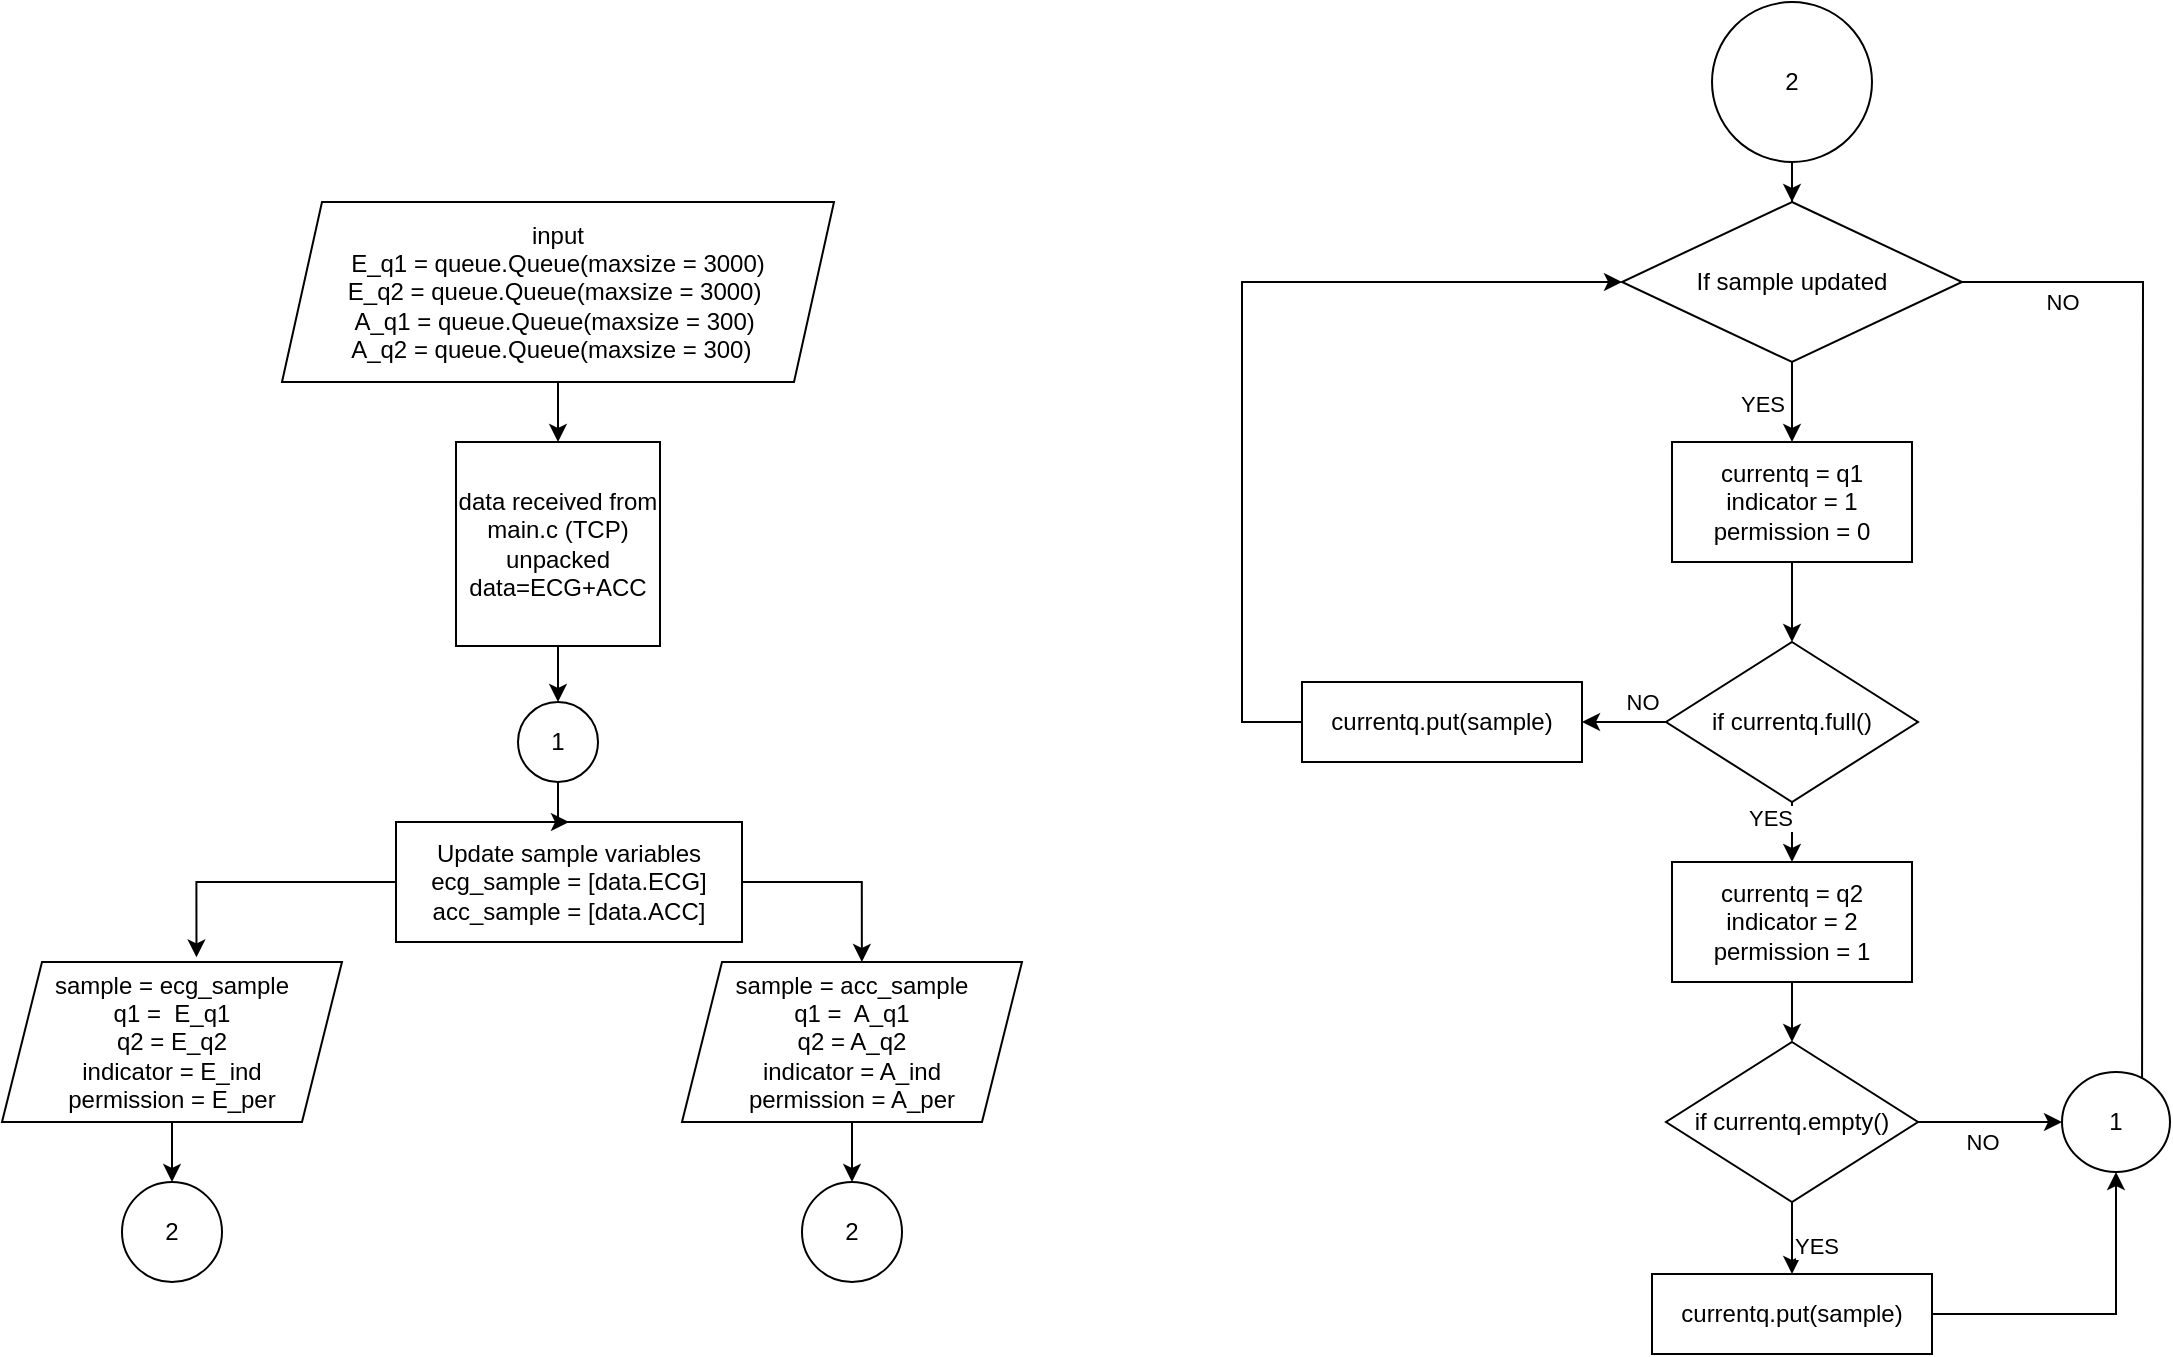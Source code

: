 <mxfile version="24.5.5" type="device">
  <diagram id="C5RBs43oDa-KdzZeNtuy" name="Page-1">
    <mxGraphModel dx="1577" dy="3057" grid="1" gridSize="10" guides="1" tooltips="1" connect="1" arrows="1" fold="1" page="1" pageScale="1" pageWidth="827" pageHeight="1169" math="0" shadow="0">
      <root>
        <mxCell id="WIyWlLk6GJQsqaUBKTNV-0" />
        <mxCell id="WIyWlLk6GJQsqaUBKTNV-1" parent="WIyWlLk6GJQsqaUBKTNV-0" />
        <mxCell id="MEdTHoDNRowPNIOllLY4-3" value="" style="edgeStyle=orthogonalEdgeStyle;rounded=0;orthogonalLoop=1;jettySize=auto;html=1;" edge="1" parent="WIyWlLk6GJQsqaUBKTNV-1" source="MEdTHoDNRowPNIOllLY4-0" target="MEdTHoDNRowPNIOllLY4-2">
          <mxGeometry relative="1" as="geometry" />
        </mxCell>
        <mxCell id="MEdTHoDNRowPNIOllLY4-0" value="input&lt;br&gt;E_q1 = queue.Queue(maxsize = 3000)&lt;br&gt;&lt;div&gt;&lt;span style=&quot;background-color: initial;&quot;&gt;E_q2 = queue.Queue(maxsize = 3000)&amp;nbsp;&lt;/span&gt;&lt;/div&gt;&lt;div&gt;&lt;span style=&quot;background-color: initial;&quot;&gt;A_q1 = queue.Queue(maxsize = 300)&amp;nbsp;&lt;/span&gt;&lt;/div&gt;&lt;div&gt;&lt;span style=&quot;background-color: initial;&quot;&gt;A_q2 = queue.Queue(maxsize = 300)&amp;nbsp;&lt;/span&gt;&amp;nbsp;&lt;/div&gt;" style="shape=parallelogram;perimeter=parallelogramPerimeter;whiteSpace=wrap;html=1;fixedSize=1;" vertex="1" parent="WIyWlLk6GJQsqaUBKTNV-1">
          <mxGeometry x="300" y="-1160" width="276" height="90" as="geometry" />
        </mxCell>
        <mxCell id="MEdTHoDNRowPNIOllLY4-24" value="" style="edgeStyle=orthogonalEdgeStyle;rounded=0;orthogonalLoop=1;jettySize=auto;html=1;" edge="1" parent="WIyWlLk6GJQsqaUBKTNV-1" source="MEdTHoDNRowPNIOllLY4-2" target="MEdTHoDNRowPNIOllLY4-23">
          <mxGeometry relative="1" as="geometry" />
        </mxCell>
        <mxCell id="MEdTHoDNRowPNIOllLY4-2" value="data received from main.c (TCP)&lt;br&gt;unpacked&lt;br&gt;data=ECG+ACC" style="whiteSpace=wrap;html=1;aspect=fixed;" vertex="1" parent="WIyWlLk6GJQsqaUBKTNV-1">
          <mxGeometry x="387" y="-1040" width="102" height="102" as="geometry" />
        </mxCell>
        <mxCell id="MEdTHoDNRowPNIOllLY4-57" style="edgeStyle=orthogonalEdgeStyle;rounded=0;orthogonalLoop=1;jettySize=auto;html=1;entryX=0.529;entryY=0;entryDx=0;entryDy=0;entryPerimeter=0;exitX=1;exitY=0.5;exitDx=0;exitDy=0;" edge="1" parent="WIyWlLk6GJQsqaUBKTNV-1" source="MEdTHoDNRowPNIOllLY4-4" target="MEdTHoDNRowPNIOllLY4-55">
          <mxGeometry relative="1" as="geometry">
            <mxPoint x="580" y="-780" as="targetPoint" />
          </mxGeometry>
        </mxCell>
        <mxCell id="MEdTHoDNRowPNIOllLY4-4" value="&lt;div&gt;Update sample variables&lt;/div&gt;ecg_sample = [data.ECG]&lt;div&gt;acc_sample = [data.ACC]&lt;/div&gt;" style="rounded=0;whiteSpace=wrap;html=1;" vertex="1" parent="WIyWlLk6GJQsqaUBKTNV-1">
          <mxGeometry x="357" y="-850" width="173" height="60" as="geometry" />
        </mxCell>
        <mxCell id="MEdTHoDNRowPNIOllLY4-14" value="" style="edgeStyle=orthogonalEdgeStyle;rounded=0;orthogonalLoop=1;jettySize=auto;html=1;" edge="1" parent="WIyWlLk6GJQsqaUBKTNV-1" source="MEdTHoDNRowPNIOllLY4-6" target="MEdTHoDNRowPNIOllLY4-9">
          <mxGeometry relative="1" as="geometry" />
        </mxCell>
        <mxCell id="MEdTHoDNRowPNIOllLY4-6" value="currentq = q1&lt;div&gt;indicator = 1&lt;/div&gt;&lt;div&gt;permission = 0&lt;/div&gt;" style="rounded=0;whiteSpace=wrap;html=1;" vertex="1" parent="WIyWlLk6GJQsqaUBKTNV-1">
          <mxGeometry x="995" y="-1040" width="120" height="60" as="geometry" />
        </mxCell>
        <mxCell id="MEdTHoDNRowPNIOllLY4-8" value="" style="edgeStyle=orthogonalEdgeStyle;rounded=0;orthogonalLoop=1;jettySize=auto;html=1;" edge="1" parent="WIyWlLk6GJQsqaUBKTNV-1" source="MEdTHoDNRowPNIOllLY4-7" target="MEdTHoDNRowPNIOllLY4-6">
          <mxGeometry relative="1" as="geometry" />
        </mxCell>
        <mxCell id="MEdTHoDNRowPNIOllLY4-13" value="YES" style="edgeLabel;html=1;align=center;verticalAlign=middle;resizable=0;points=[];" vertex="1" connectable="0" parent="MEdTHoDNRowPNIOllLY4-8">
          <mxGeometry x="0.02" y="-2" relative="1" as="geometry">
            <mxPoint x="-13" as="offset" />
          </mxGeometry>
        </mxCell>
        <mxCell id="MEdTHoDNRowPNIOllLY4-42" value="" style="edgeStyle=orthogonalEdgeStyle;rounded=0;orthogonalLoop=1;jettySize=auto;html=1;" edge="1" parent="WIyWlLk6GJQsqaUBKTNV-1" source="MEdTHoDNRowPNIOllLY4-7">
          <mxGeometry relative="1" as="geometry">
            <mxPoint x="1230" y="-700" as="targetPoint" />
          </mxGeometry>
        </mxCell>
        <mxCell id="MEdTHoDNRowPNIOllLY4-48" value="NO" style="edgeLabel;html=1;align=center;verticalAlign=middle;resizable=0;points=[];" vertex="1" connectable="0" parent="MEdTHoDNRowPNIOllLY4-42">
          <mxGeometry x="-0.797" y="-2" relative="1" as="geometry">
            <mxPoint x="-2" y="8" as="offset" />
          </mxGeometry>
        </mxCell>
        <mxCell id="MEdTHoDNRowPNIOllLY4-7" value="If sample updated" style="rhombus;whiteSpace=wrap;html=1;" vertex="1" parent="WIyWlLk6GJQsqaUBKTNV-1">
          <mxGeometry x="970" y="-1160" width="170" height="80" as="geometry" />
        </mxCell>
        <mxCell id="MEdTHoDNRowPNIOllLY4-17" value="" style="edgeStyle=orthogonalEdgeStyle;rounded=0;orthogonalLoop=1;jettySize=auto;html=1;" edge="1" parent="WIyWlLk6GJQsqaUBKTNV-1" source="MEdTHoDNRowPNIOllLY4-9" target="MEdTHoDNRowPNIOllLY4-16">
          <mxGeometry relative="1" as="geometry" />
        </mxCell>
        <mxCell id="MEdTHoDNRowPNIOllLY4-18" value="YES" style="edgeLabel;html=1;align=center;verticalAlign=middle;resizable=0;points=[];" vertex="1" connectable="0" parent="MEdTHoDNRowPNIOllLY4-17">
          <mxGeometry x="0.146" y="-2" relative="1" as="geometry">
            <mxPoint x="-13" y="-4" as="offset" />
          </mxGeometry>
        </mxCell>
        <mxCell id="MEdTHoDNRowPNIOllLY4-37" value="" style="edgeStyle=orthogonalEdgeStyle;rounded=0;orthogonalLoop=1;jettySize=auto;html=1;" edge="1" parent="WIyWlLk6GJQsqaUBKTNV-1" source="MEdTHoDNRowPNIOllLY4-9" target="MEdTHoDNRowPNIOllLY4-36">
          <mxGeometry relative="1" as="geometry" />
        </mxCell>
        <mxCell id="MEdTHoDNRowPNIOllLY4-49" value="NO" style="edgeLabel;html=1;align=center;verticalAlign=middle;resizable=0;points=[];" vertex="1" connectable="0" parent="MEdTHoDNRowPNIOllLY4-37">
          <mxGeometry x="-0.605" y="-1" relative="1" as="geometry">
            <mxPoint x="-4" y="-9" as="offset" />
          </mxGeometry>
        </mxCell>
        <mxCell id="MEdTHoDNRowPNIOllLY4-9" value="if currentq.full()" style="rhombus;whiteSpace=wrap;html=1;" vertex="1" parent="WIyWlLk6GJQsqaUBKTNV-1">
          <mxGeometry x="992" y="-940" width="126" height="80" as="geometry" />
        </mxCell>
        <mxCell id="MEdTHoDNRowPNIOllLY4-22" value="" style="edgeStyle=orthogonalEdgeStyle;rounded=0;orthogonalLoop=1;jettySize=auto;html=1;" edge="1" parent="WIyWlLk6GJQsqaUBKTNV-1" source="MEdTHoDNRowPNIOllLY4-16" target="MEdTHoDNRowPNIOllLY4-19">
          <mxGeometry relative="1" as="geometry" />
        </mxCell>
        <mxCell id="MEdTHoDNRowPNIOllLY4-16" value="currentq = q2&lt;div&gt;indicator = 2&lt;/div&gt;&lt;div&gt;permission = 1&lt;/div&gt;" style="rounded=0;whiteSpace=wrap;html=1;" vertex="1" parent="WIyWlLk6GJQsqaUBKTNV-1">
          <mxGeometry x="995" y="-830" width="120" height="60" as="geometry" />
        </mxCell>
        <mxCell id="MEdTHoDNRowPNIOllLY4-21" value="" style="edgeStyle=orthogonalEdgeStyle;rounded=0;orthogonalLoop=1;jettySize=auto;html=1;" edge="1" parent="WIyWlLk6GJQsqaUBKTNV-1" source="MEdTHoDNRowPNIOllLY4-19" target="MEdTHoDNRowPNIOllLY4-20">
          <mxGeometry relative="1" as="geometry" />
        </mxCell>
        <mxCell id="MEdTHoDNRowPNIOllLY4-34" value="YES" style="edgeLabel;html=1;align=center;verticalAlign=middle;resizable=0;points=[];" vertex="1" connectable="0" parent="MEdTHoDNRowPNIOllLY4-21">
          <mxGeometry x="-0.138" y="1" relative="1" as="geometry">
            <mxPoint x="11" y="3" as="offset" />
          </mxGeometry>
        </mxCell>
        <mxCell id="MEdTHoDNRowPNIOllLY4-32" value="" style="edgeStyle=orthogonalEdgeStyle;rounded=0;orthogonalLoop=1;jettySize=auto;html=1;" edge="1" parent="WIyWlLk6GJQsqaUBKTNV-1" source="MEdTHoDNRowPNIOllLY4-19" target="MEdTHoDNRowPNIOllLY4-31">
          <mxGeometry relative="1" as="geometry" />
        </mxCell>
        <mxCell id="MEdTHoDNRowPNIOllLY4-35" value="NO" style="edgeLabel;html=1;align=center;verticalAlign=middle;resizable=0;points=[];" vertex="1" connectable="0" parent="MEdTHoDNRowPNIOllLY4-32">
          <mxGeometry x="-0.111" y="-1" relative="1" as="geometry">
            <mxPoint y="9" as="offset" />
          </mxGeometry>
        </mxCell>
        <mxCell id="MEdTHoDNRowPNIOllLY4-19" value="if currentq.empty()" style="rhombus;whiteSpace=wrap;html=1;" vertex="1" parent="WIyWlLk6GJQsqaUBKTNV-1">
          <mxGeometry x="992" y="-740" width="126" height="80" as="geometry" />
        </mxCell>
        <mxCell id="MEdTHoDNRowPNIOllLY4-33" style="edgeStyle=orthogonalEdgeStyle;rounded=0;orthogonalLoop=1;jettySize=auto;html=1;entryX=0.5;entryY=1;entryDx=0;entryDy=0;" edge="1" parent="WIyWlLk6GJQsqaUBKTNV-1" source="MEdTHoDNRowPNIOllLY4-20" target="MEdTHoDNRowPNIOllLY4-31">
          <mxGeometry relative="1" as="geometry" />
        </mxCell>
        <mxCell id="MEdTHoDNRowPNIOllLY4-20" value="currentq.put(sample)" style="rounded=0;whiteSpace=wrap;html=1;" vertex="1" parent="WIyWlLk6GJQsqaUBKTNV-1">
          <mxGeometry x="985" y="-624" width="140" height="40" as="geometry" />
        </mxCell>
        <mxCell id="MEdTHoDNRowPNIOllLY4-25" value="" style="edgeStyle=orthogonalEdgeStyle;rounded=0;orthogonalLoop=1;jettySize=auto;html=1;" edge="1" parent="WIyWlLk6GJQsqaUBKTNV-1" source="MEdTHoDNRowPNIOllLY4-23" target="MEdTHoDNRowPNIOllLY4-4">
          <mxGeometry relative="1" as="geometry" />
        </mxCell>
        <mxCell id="MEdTHoDNRowPNIOllLY4-23" value="1" style="ellipse;whiteSpace=wrap;html=1;aspect=fixed;" vertex="1" parent="WIyWlLk6GJQsqaUBKTNV-1">
          <mxGeometry x="418" y="-910" width="40" height="40" as="geometry" />
        </mxCell>
        <mxCell id="MEdTHoDNRowPNIOllLY4-31" value="1" style="ellipse;whiteSpace=wrap;html=1;" vertex="1" parent="WIyWlLk6GJQsqaUBKTNV-1">
          <mxGeometry x="1190" y="-725" width="54" height="50" as="geometry" />
        </mxCell>
        <mxCell id="MEdTHoDNRowPNIOllLY4-39" style="edgeStyle=elbowEdgeStyle;rounded=0;orthogonalLoop=1;jettySize=auto;html=1;entryX=0;entryY=0.5;entryDx=0;entryDy=0;exitX=0;exitY=0.5;exitDx=0;exitDy=0;" edge="1" parent="WIyWlLk6GJQsqaUBKTNV-1" source="MEdTHoDNRowPNIOllLY4-36" target="MEdTHoDNRowPNIOllLY4-7">
          <mxGeometry relative="1" as="geometry">
            <mxPoint x="890" y="-1090" as="targetPoint" />
            <mxPoint x="800" y="-900" as="sourcePoint" />
            <Array as="points">
              <mxPoint x="780" y="-1000" />
            </Array>
          </mxGeometry>
        </mxCell>
        <mxCell id="MEdTHoDNRowPNIOllLY4-36" value="currentq.put(sample)" style="rounded=0;whiteSpace=wrap;html=1;" vertex="1" parent="WIyWlLk6GJQsqaUBKTNV-1">
          <mxGeometry x="810" y="-920" width="140" height="40" as="geometry" />
        </mxCell>
        <mxCell id="MEdTHoDNRowPNIOllLY4-52" value="" style="edgeStyle=orthogonalEdgeStyle;rounded=0;orthogonalLoop=1;jettySize=auto;html=1;" edge="1" parent="WIyWlLk6GJQsqaUBKTNV-1" source="MEdTHoDNRowPNIOllLY4-51" target="MEdTHoDNRowPNIOllLY4-7">
          <mxGeometry relative="1" as="geometry" />
        </mxCell>
        <mxCell id="MEdTHoDNRowPNIOllLY4-51" value="2" style="ellipse;whiteSpace=wrap;html=1;aspect=fixed;" vertex="1" parent="WIyWlLk6GJQsqaUBKTNV-1">
          <mxGeometry x="1015" y="-1260" width="80" height="80" as="geometry" />
        </mxCell>
        <mxCell id="MEdTHoDNRowPNIOllLY4-60" value="" style="edgeStyle=orthogonalEdgeStyle;rounded=0;orthogonalLoop=1;jettySize=auto;html=1;" edge="1" parent="WIyWlLk6GJQsqaUBKTNV-1" source="MEdTHoDNRowPNIOllLY4-53" target="MEdTHoDNRowPNIOllLY4-58">
          <mxGeometry relative="1" as="geometry" />
        </mxCell>
        <mxCell id="MEdTHoDNRowPNIOllLY4-53" value="sample = ecg_sample&lt;div&gt;q1 =&amp;nbsp; E_q1&lt;/div&gt;&lt;div&gt;q2 = E_q2&lt;/div&gt;&lt;div&gt;&lt;div&gt;indicator = E_ind&lt;/div&gt;&lt;div&gt;permission = E_per&lt;/div&gt;&lt;/div&gt;" style="shape=parallelogram;perimeter=parallelogramPerimeter;whiteSpace=wrap;html=1;fixedSize=1;" vertex="1" parent="WIyWlLk6GJQsqaUBKTNV-1">
          <mxGeometry x="160" y="-780" width="170" height="80" as="geometry" />
        </mxCell>
        <mxCell id="MEdTHoDNRowPNIOllLY4-54" style="edgeStyle=orthogonalEdgeStyle;rounded=0;orthogonalLoop=1;jettySize=auto;html=1;entryX=0.572;entryY=-0.029;entryDx=0;entryDy=0;entryPerimeter=0;" edge="1" parent="WIyWlLk6GJQsqaUBKTNV-1" source="MEdTHoDNRowPNIOllLY4-4" target="MEdTHoDNRowPNIOllLY4-53">
          <mxGeometry relative="1" as="geometry" />
        </mxCell>
        <mxCell id="MEdTHoDNRowPNIOllLY4-61" value="" style="edgeStyle=orthogonalEdgeStyle;rounded=0;orthogonalLoop=1;jettySize=auto;html=1;" edge="1" parent="WIyWlLk6GJQsqaUBKTNV-1" source="MEdTHoDNRowPNIOllLY4-55" target="MEdTHoDNRowPNIOllLY4-59">
          <mxGeometry relative="1" as="geometry" />
        </mxCell>
        <mxCell id="MEdTHoDNRowPNIOllLY4-55" value="sample = acc_sample&lt;div&gt;q1 =&amp;nbsp; A_q1&lt;/div&gt;&lt;div&gt;q2 = A_q2&lt;/div&gt;&lt;div&gt;&lt;div&gt;indicator = A_ind&lt;/div&gt;&lt;div&gt;permission = A_per&lt;/div&gt;&lt;/div&gt;" style="shape=parallelogram;perimeter=parallelogramPerimeter;whiteSpace=wrap;html=1;fixedSize=1;" vertex="1" parent="WIyWlLk6GJQsqaUBKTNV-1">
          <mxGeometry x="500" y="-780" width="170" height="80" as="geometry" />
        </mxCell>
        <mxCell id="MEdTHoDNRowPNIOllLY4-58" value="2" style="ellipse;whiteSpace=wrap;html=1;aspect=fixed;" vertex="1" parent="WIyWlLk6GJQsqaUBKTNV-1">
          <mxGeometry x="220" y="-670" width="50" height="50" as="geometry" />
        </mxCell>
        <mxCell id="MEdTHoDNRowPNIOllLY4-59" value="2" style="ellipse;whiteSpace=wrap;html=1;aspect=fixed;" vertex="1" parent="WIyWlLk6GJQsqaUBKTNV-1">
          <mxGeometry x="560" y="-670" width="50" height="50" as="geometry" />
        </mxCell>
      </root>
    </mxGraphModel>
  </diagram>
</mxfile>
